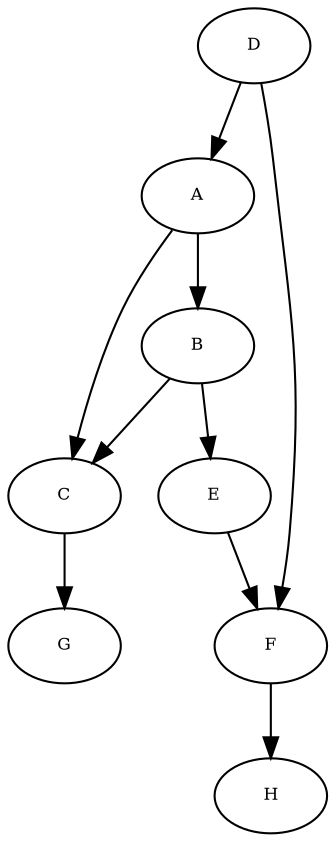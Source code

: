 digraph RGL__DirectedAdjacencyGraph {
    A [
        fontsize = 8,
        label = A
    ]

    B [
        fontsize = 8,
        label = B
    ]

    C [
        fontsize = 8,
        label = C
    ]

    E [
        fontsize = 8,
        label = E
    ]

    G [
        fontsize = 8,
        label = G
    ]

    D [
        fontsize = 8,
        label = D
    ]

    F [
        fontsize = 8,
        label = F
    ]

    H [
        fontsize = 8,
        label = H
    ]

    A -> B [
        fontsize = 8
    ]

    A -> C [
        fontsize = 8
    ]

    B -> C [
        fontsize = 8
    ]

    B -> E [
        fontsize = 8
    ]

    C -> G [
        fontsize = 8
    ]

    E -> F [
        fontsize = 8
    ]

    D -> A [
        fontsize = 8
    ]

    D -> F [
        fontsize = 8
    ]

    F -> H [
        fontsize = 8
    ]
}
